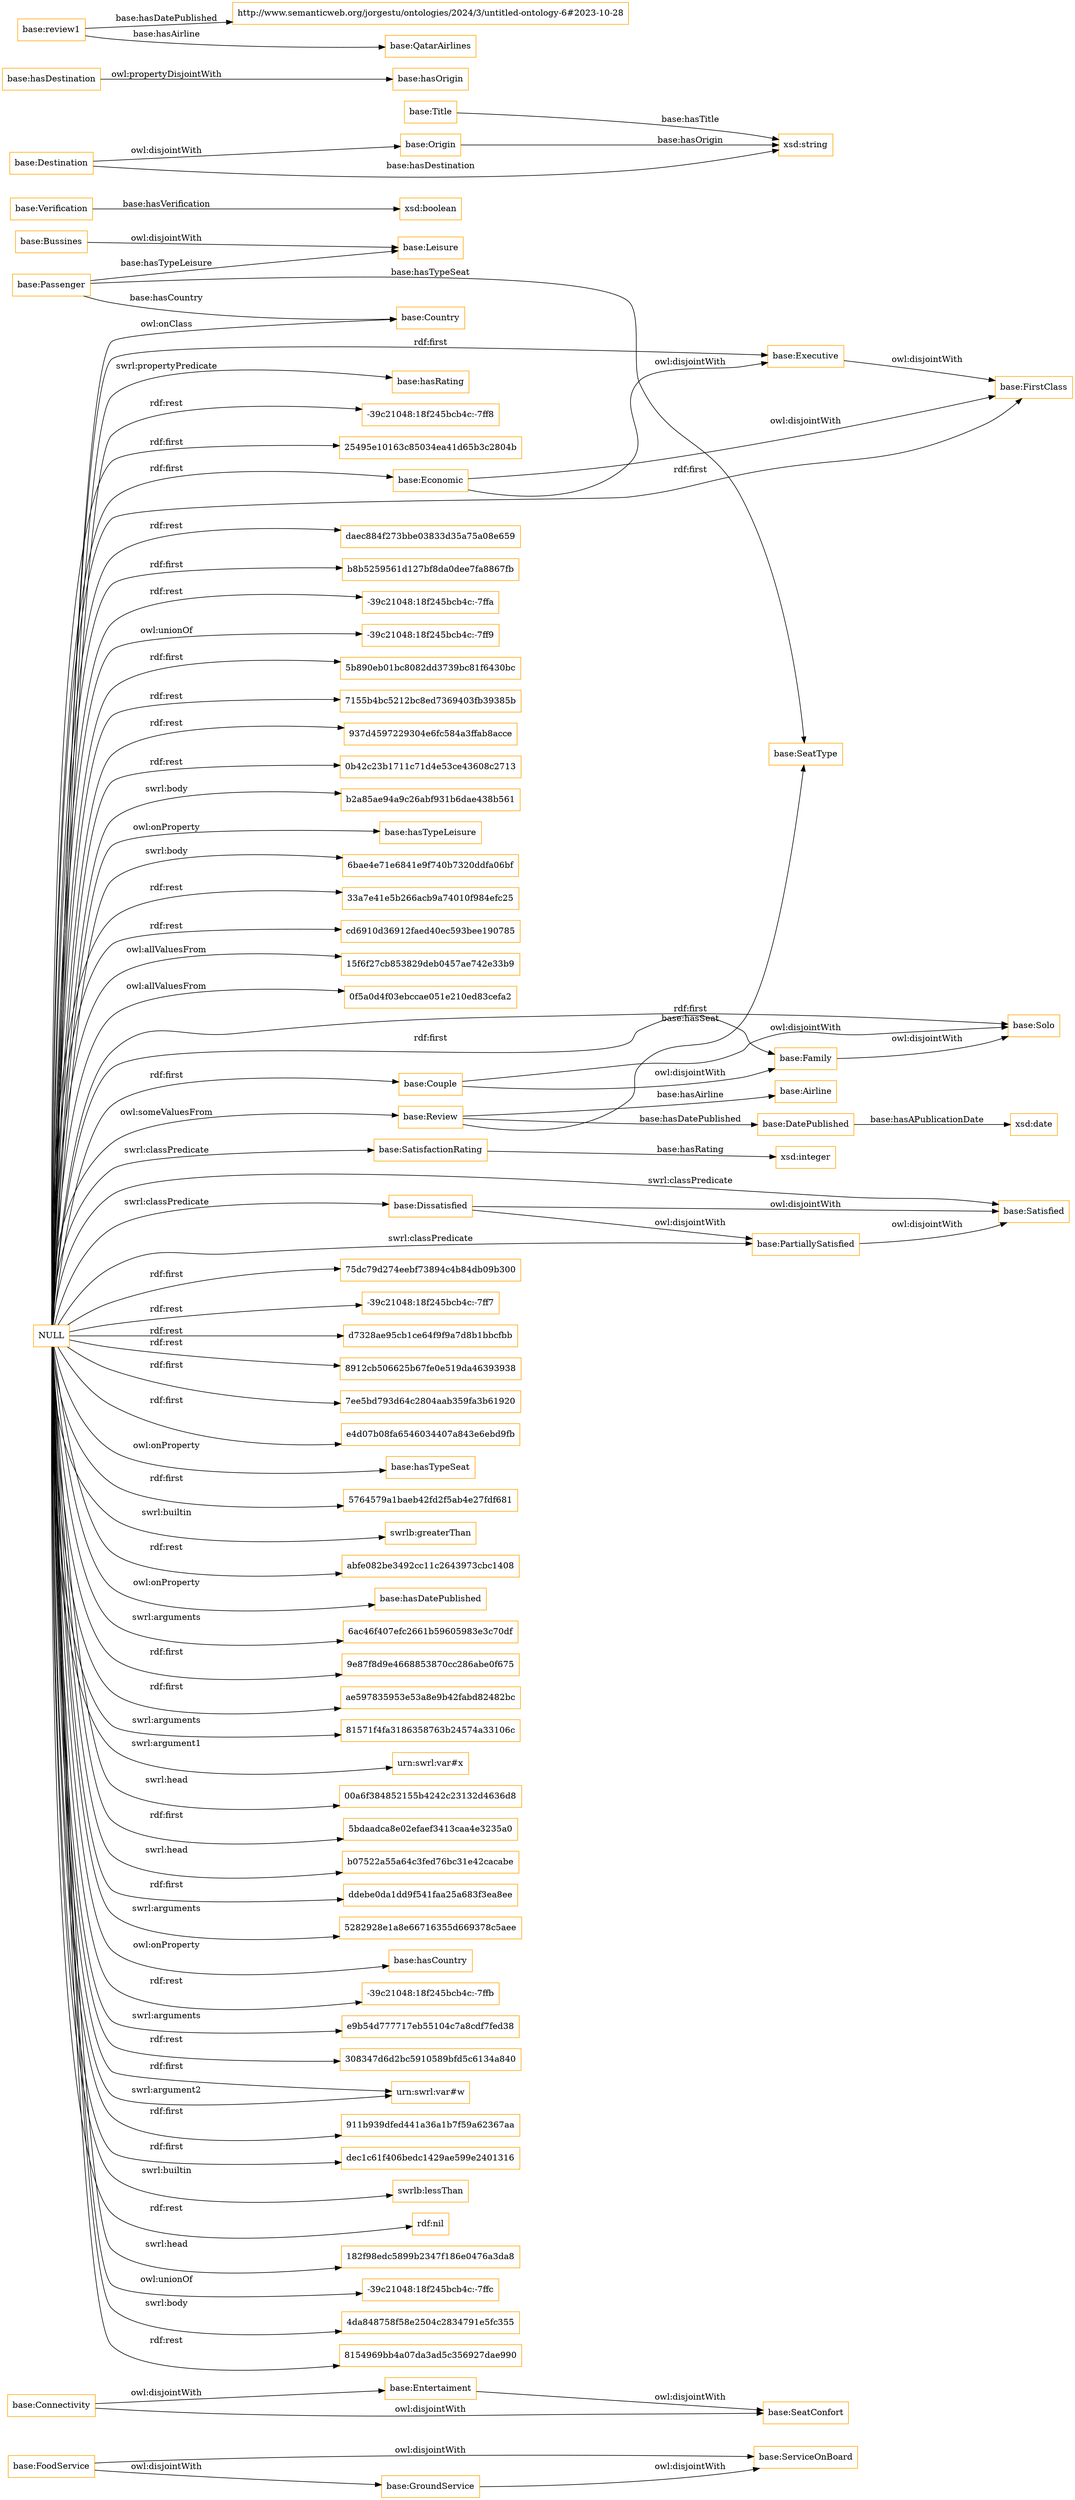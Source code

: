 digraph ar2dtool_diagram { 
rankdir=LR;
size="1501"
node [shape = rectangle, color="orange"]; "base:FoodService" "base:Entertaiment" "base:Bussines" "base:Country" "base:Executive" "base:SeatConfort" "15f6f27cb853829deb0457ae742e33b9" "base:Satisfied" "base:ServiceOnBoard" "base:Connectivity" "0f5a0d4f03ebccae051e210ed83cefa2" "base:SeatType" "base:FirstClass" "base:Economic" "base:DatePublished" "base:Couple" "base:Family" "base:Verification" "base:GroundService" "base:Leisure" "base:Passenger" "base:Title" "base:Review" "base:Solo" "base:SatisfactionRating" "base:Origin" "base:Dissatisfied" "base:PartiallySatisfied" "base:Airline" "base:Destination" ; /*classes style*/
	"NULL" -> "75dc79d274eebf73894c4b84db09b300" [ label = "rdf:first" ];
	"NULL" -> "base:Solo" [ label = "rdf:first" ];
	"NULL" -> "-39c21048:18f245bcb4c:-7ff7" [ label = "rdf:rest" ];
	"NULL" -> "d7328ae95cb1ce64f9f9a7d8b1bbcfbb" [ label = "rdf:rest" ];
	"NULL" -> "8912cb506625b67fe0e519da46393938" [ label = "rdf:rest" ];
	"NULL" -> "7ee5bd793d64c2804aab359fa3b61920" [ label = "rdf:first" ];
	"NULL" -> "e4d07b08fa6546034407a843e6ebd9fb" [ label = "rdf:first" ];
	"NULL" -> "base:hasTypeSeat" [ label = "owl:onProperty" ];
	"NULL" -> "5764579a1baeb42fd2f5ab4e27fdf681" [ label = "rdf:first" ];
	"NULL" -> "swrlb:greaterThan" [ label = "swrl:builtin" ];
	"NULL" -> "abfe082be3492cc11c2643973cbc1408" [ label = "rdf:rest" ];
	"NULL" -> "base:Economic" [ label = "rdf:first" ];
	"NULL" -> "base:Couple" [ label = "rdf:first" ];
	"NULL" -> "base:hasDatePublished" [ label = "owl:onProperty" ];
	"NULL" -> "6ac46f407efc2661b59605983e3c70df" [ label = "swrl:arguments" ];
	"NULL" -> "9e87f8d9e4668853870cc286abe0f675" [ label = "rdf:first" ];
	"NULL" -> "ae597835953e53a8e9b42fabd82482bc" [ label = "rdf:first" ];
	"NULL" -> "81571f4fa3186358763b24574a33106c" [ label = "swrl:arguments" ];
	"NULL" -> "urn:swrl:var#x" [ label = "swrl:argument1" ];
	"NULL" -> "00a6f384852155b4242c23132d4636d8" [ label = "swrl:head" ];
	"NULL" -> "base:Family" [ label = "rdf:first" ];
	"NULL" -> "5bdaadca8e02efaef3413caa4e3235a0" [ label = "rdf:first" ];
	"NULL" -> "base:FirstClass" [ label = "rdf:first" ];
	"NULL" -> "b07522a55a64c3fed76bc31e42cacabe" [ label = "swrl:head" ];
	"NULL" -> "ddebe0da1dd9f541faa25a683f3ea8ee" [ label = "rdf:first" ];
	"NULL" -> "base:Country" [ label = "owl:onClass" ];
	"NULL" -> "5282928e1a8e66716355d669378c5aee" [ label = "swrl:arguments" ];
	"NULL" -> "base:hasCountry" [ label = "owl:onProperty" ];
	"NULL" -> "base:Executive" [ label = "rdf:first" ];
	"NULL" -> "-39c21048:18f245bcb4c:-7ffb" [ label = "rdf:rest" ];
	"NULL" -> "e9b54d777717eb55104c7a8cdf7fed38" [ label = "swrl:arguments" ];
	"NULL" -> "308347d6d2bc5910589bfd5c6134a840" [ label = "rdf:rest" ];
	"NULL" -> "urn:swrl:var#w" [ label = "rdf:first" ];
	"NULL" -> "911b939dfed441a36a1b7f59a62367aa" [ label = "rdf:first" ];
	"NULL" -> "dec1c61f406bedc1429ae599e2401316" [ label = "rdf:first" ];
	"NULL" -> "swrlb:lessThan" [ label = "swrl:builtin" ];
	"NULL" -> "urn:swrl:var#w" [ label = "swrl:argument2" ];
	"NULL" -> "base:Satisfied" [ label = "swrl:classPredicate" ];
	"NULL" -> "rdf:nil" [ label = "rdf:rest" ];
	"NULL" -> "182f98edc5899b2347f186e0476a3da8" [ label = "swrl:head" ];
	"NULL" -> "15f6f27cb853829deb0457ae742e33b9" [ label = "owl:allValuesFrom" ];
	"NULL" -> "-39c21048:18f245bcb4c:-7ffc" [ label = "owl:unionOf" ];
	"NULL" -> "4da848758f58e2504c2834791e5fc355" [ label = "swrl:body" ];
	"NULL" -> "base:PartiallySatisfied" [ label = "swrl:classPredicate" ];
	"NULL" -> "8154969bb4a07da3ad5c356927dae990" [ label = "rdf:rest" ];
	"NULL" -> "base:Dissatisfied" [ label = "swrl:classPredicate" ];
	"NULL" -> "base:hasRating" [ label = "swrl:propertyPredicate" ];
	"NULL" -> "0f5a0d4f03ebccae051e210ed83cefa2" [ label = "owl:allValuesFrom" ];
	"NULL" -> "-39c21048:18f245bcb4c:-7ff8" [ label = "rdf:rest" ];
	"NULL" -> "25495e10163c85034ea41d65b3c2804b" [ label = "rdf:first" ];
	"NULL" -> "daec884f273bbe03833d35a75a08e659" [ label = "rdf:rest" ];
	"NULL" -> "base:Review" [ label = "owl:someValuesFrom" ];
	"NULL" -> "b8b5259561d127bf8da0dee7fa8867fb" [ label = "rdf:first" ];
	"NULL" -> "-39c21048:18f245bcb4c:-7ffa" [ label = "rdf:rest" ];
	"NULL" -> "-39c21048:18f245bcb4c:-7ff9" [ label = "owl:unionOf" ];
	"NULL" -> "5b890eb01bc8082dd3739bc81f6430bc" [ label = "rdf:first" ];
	"NULL" -> "7155b4bc5212bc8ed7369403fb39385b" [ label = "rdf:rest" ];
	"NULL" -> "937d4597229304e6fc584a3ffab8acce" [ label = "rdf:rest" ];
	"NULL" -> "0b42c23b1711c71d4e53ce43608c2713" [ label = "rdf:rest" ];
	"NULL" -> "base:SatisfactionRating" [ label = "swrl:classPredicate" ];
	"NULL" -> "b2a85ae94a9c26abf931b6dae438b561" [ label = "swrl:body" ];
	"NULL" -> "base:hasTypeLeisure" [ label = "owl:onProperty" ];
	"NULL" -> "6bae4e71e6841e9f740b7320ddfa06bf" [ label = "swrl:body" ];
	"NULL" -> "33a7e41e5b266acb9a74010f984efc25" [ label = "rdf:rest" ];
	"NULL" -> "cd6910d36912faed40ec593bee190785" [ label = "rdf:rest" ];
	"base:Destination" -> "base:Origin" [ label = "owl:disjointWith" ];
	"base:Executive" -> "base:FirstClass" [ label = "owl:disjointWith" ];
	"base:PartiallySatisfied" -> "base:Satisfied" [ label = "owl:disjointWith" ];
	"base:Economic" -> "base:FirstClass" [ label = "owl:disjointWith" ];
	"base:Economic" -> "base:Executive" [ label = "owl:disjointWith" ];
	"base:Bussines" -> "base:Leisure" [ label = "owl:disjointWith" ];
	"base:hasDestination" -> "base:hasOrigin" [ label = "owl:propertyDisjointWith" ];
	"base:Connectivity" -> "base:SeatConfort" [ label = "owl:disjointWith" ];
	"base:Connectivity" -> "base:Entertaiment" [ label = "owl:disjointWith" ];
	"base:Family" -> "base:Solo" [ label = "owl:disjointWith" ];
	"base:review1" -> "http://www.semanticweb.org/jorgestu/ontologies/2024/3/untitled-ontology-6#2023-10-28" [ label = "base:hasDatePublished" ];
	"base:review1" -> "base:QatarAirlines" [ label = "base:hasAirline" ];
	"base:Dissatisfied" -> "base:Satisfied" [ label = "owl:disjointWith" ];
	"base:Dissatisfied" -> "base:PartiallySatisfied" [ label = "owl:disjointWith" ];
	"base:FoodService" -> "base:ServiceOnBoard" [ label = "owl:disjointWith" ];
	"base:FoodService" -> "base:GroundService" [ label = "owl:disjointWith" ];
	"base:Couple" -> "base:Solo" [ label = "owl:disjointWith" ];
	"base:Couple" -> "base:Family" [ label = "owl:disjointWith" ];
	"base:Entertaiment" -> "base:SeatConfort" [ label = "owl:disjointWith" ];
	"base:GroundService" -> "base:ServiceOnBoard" [ label = "owl:disjointWith" ];
	"base:SatisfactionRating" -> "xsd:integer" [ label = "base:hasRating" ];
	"base:Passenger" -> "base:Leisure" [ label = "base:hasTypeLeisure" ];
	"base:Passenger" -> "base:SeatType" [ label = "base:hasTypeSeat" ];
	"base:Verification" -> "xsd:boolean" [ label = "base:hasVerification" ];
	"base:Review" -> "base:SeatType" [ label = "base:hasSeat" ];
	"base:Review" -> "base:Airline" [ label = "base:hasAirline" ];
	"base:Destination" -> "xsd:string" [ label = "base:hasDestination" ];
	"base:Review" -> "base:DatePublished" [ label = "base:hasDatePublished" ];
	"base:Passenger" -> "base:Country" [ label = "base:hasCountry" ];
	"base:DatePublished" -> "xsd:date" [ label = "base:hasAPublicationDate" ];
	"base:Origin" -> "xsd:string" [ label = "base:hasOrigin" ];
	"base:Title" -> "xsd:string" [ label = "base:hasTitle" ];

}
